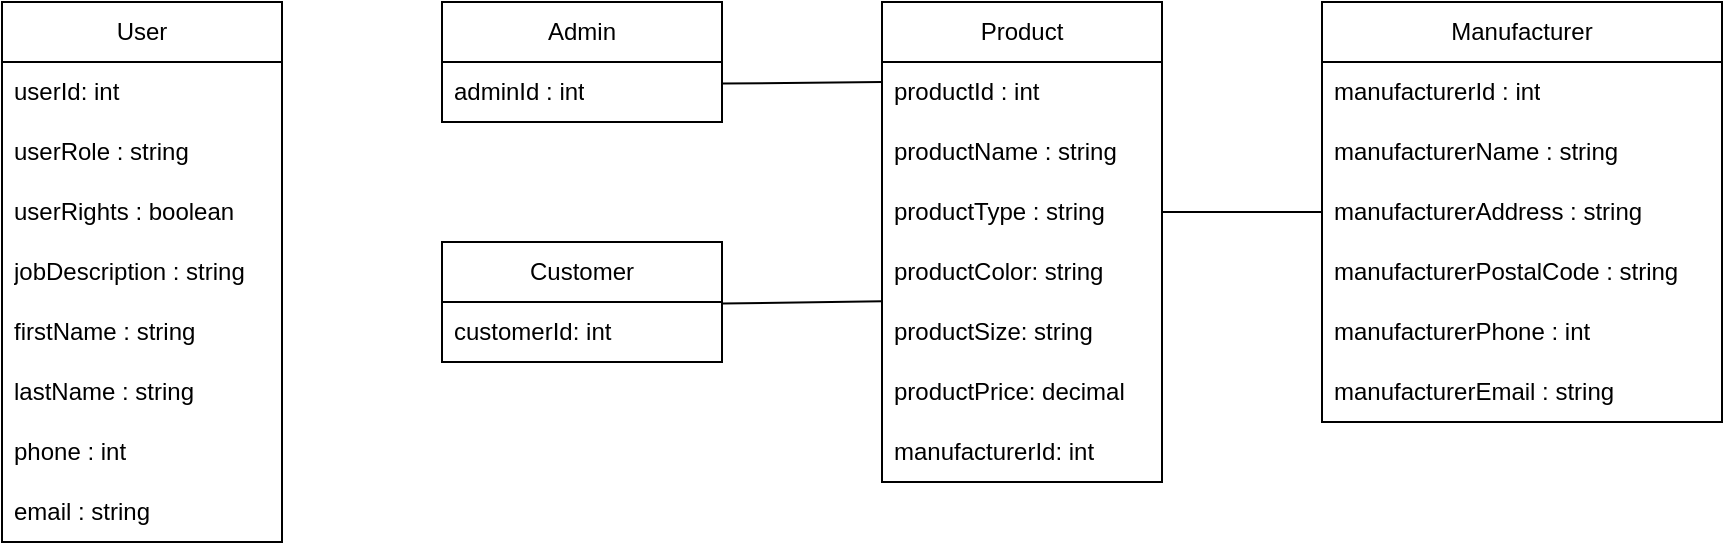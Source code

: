 <mxfile version="24.7.17">
  <diagram name="Sivu-1" id="-S-mADZjhjteVjpjzXOF">
    <mxGraphModel dx="2117" dy="621" grid="1" gridSize="10" guides="1" tooltips="1" connect="1" arrows="1" fold="1" page="1" pageScale="1" pageWidth="827" pageHeight="1169" math="0" shadow="0">
      <root>
        <mxCell id="0" />
        <mxCell id="1" parent="0" />
        <mxCell id="S8VI2dAviK8CxxRnbFVJ-2" value="Product" style="swimlane;fontStyle=0;childLayout=stackLayout;horizontal=1;startSize=30;horizontalStack=0;resizeParent=1;resizeParentMax=0;resizeLast=0;collapsible=1;marginBottom=0;whiteSpace=wrap;html=1;" vertex="1" parent="1">
          <mxGeometry x="340" y="200" width="140" height="240" as="geometry" />
        </mxCell>
        <mxCell id="S8VI2dAviK8CxxRnbFVJ-21" value="productId : int" style="text;strokeColor=none;fillColor=none;align=left;verticalAlign=middle;spacingLeft=4;spacingRight=4;overflow=hidden;points=[[0,0.5],[1,0.5]];portConstraint=eastwest;rotatable=0;whiteSpace=wrap;html=1;" vertex="1" parent="S8VI2dAviK8CxxRnbFVJ-2">
          <mxGeometry y="30" width="140" height="30" as="geometry" />
        </mxCell>
        <mxCell id="S8VI2dAviK8CxxRnbFVJ-4" value="productName : string" style="text;strokeColor=none;fillColor=none;align=left;verticalAlign=middle;spacingLeft=4;spacingRight=4;overflow=hidden;points=[[0,0.5],[1,0.5]];portConstraint=eastwest;rotatable=0;whiteSpace=wrap;html=1;" vertex="1" parent="S8VI2dAviK8CxxRnbFVJ-2">
          <mxGeometry y="60" width="140" height="30" as="geometry" />
        </mxCell>
        <mxCell id="S8VI2dAviK8CxxRnbFVJ-5" value="productType : string" style="text;strokeColor=none;fillColor=none;align=left;verticalAlign=middle;spacingLeft=4;spacingRight=4;overflow=hidden;points=[[0,0.5],[1,0.5]];portConstraint=eastwest;rotatable=0;whiteSpace=wrap;html=1;" vertex="1" parent="S8VI2dAviK8CxxRnbFVJ-2">
          <mxGeometry y="90" width="140" height="30" as="geometry" />
        </mxCell>
        <mxCell id="S8VI2dAviK8CxxRnbFVJ-7" value="productColor: string" style="text;strokeColor=none;fillColor=none;align=left;verticalAlign=middle;spacingLeft=4;spacingRight=4;overflow=hidden;points=[[0,0.5],[1,0.5]];portConstraint=eastwest;rotatable=0;whiteSpace=wrap;html=1;" vertex="1" parent="S8VI2dAviK8CxxRnbFVJ-2">
          <mxGeometry y="120" width="140" height="30" as="geometry" />
        </mxCell>
        <mxCell id="S8VI2dAviK8CxxRnbFVJ-10" value="productSize: string" style="text;strokeColor=none;fillColor=none;align=left;verticalAlign=middle;spacingLeft=4;spacingRight=4;overflow=hidden;points=[[0,0.5],[1,0.5]];portConstraint=eastwest;rotatable=0;whiteSpace=wrap;html=1;" vertex="1" parent="S8VI2dAviK8CxxRnbFVJ-2">
          <mxGeometry y="150" width="140" height="30" as="geometry" />
        </mxCell>
        <mxCell id="S8VI2dAviK8CxxRnbFVJ-11" value="productPrice: decimal" style="text;strokeColor=none;fillColor=none;align=left;verticalAlign=middle;spacingLeft=4;spacingRight=4;overflow=hidden;points=[[0,0.5],[1,0.5]];portConstraint=eastwest;rotatable=0;whiteSpace=wrap;html=1;" vertex="1" parent="S8VI2dAviK8CxxRnbFVJ-2">
          <mxGeometry y="180" width="140" height="30" as="geometry" />
        </mxCell>
        <mxCell id="S8VI2dAviK8CxxRnbFVJ-8" value="manufacturerId: int" style="text;strokeColor=none;fillColor=none;align=left;verticalAlign=middle;spacingLeft=4;spacingRight=4;overflow=hidden;points=[[0,0.5],[1,0.5]];portConstraint=eastwest;rotatable=0;whiteSpace=wrap;html=1;" vertex="1" parent="S8VI2dAviK8CxxRnbFVJ-2">
          <mxGeometry y="210" width="140" height="30" as="geometry" />
        </mxCell>
        <mxCell id="S8VI2dAviK8CxxRnbFVJ-12" value="Manufacturer" style="swimlane;fontStyle=0;childLayout=stackLayout;horizontal=1;startSize=30;horizontalStack=0;resizeParent=1;resizeParentMax=0;resizeLast=0;collapsible=1;marginBottom=0;whiteSpace=wrap;html=1;" vertex="1" parent="1">
          <mxGeometry x="560" y="200" width="200" height="210" as="geometry" />
        </mxCell>
        <mxCell id="S8VI2dAviK8CxxRnbFVJ-13" value="manufacturerId : int" style="text;strokeColor=none;fillColor=none;align=left;verticalAlign=middle;spacingLeft=4;spacingRight=4;overflow=hidden;points=[[0,0.5],[1,0.5]];portConstraint=eastwest;rotatable=0;whiteSpace=wrap;html=1;" vertex="1" parent="S8VI2dAviK8CxxRnbFVJ-12">
          <mxGeometry y="30" width="200" height="30" as="geometry" />
        </mxCell>
        <mxCell id="S8VI2dAviK8CxxRnbFVJ-15" value="manufacturerName : string" style="text;strokeColor=none;fillColor=none;align=left;verticalAlign=middle;spacingLeft=4;spacingRight=4;overflow=hidden;points=[[0,0.5],[1,0.5]];portConstraint=eastwest;rotatable=0;whiteSpace=wrap;html=1;" vertex="1" parent="S8VI2dAviK8CxxRnbFVJ-12">
          <mxGeometry y="60" width="200" height="30" as="geometry" />
        </mxCell>
        <mxCell id="S8VI2dAviK8CxxRnbFVJ-27" value="manufacturerAddress : string" style="text;strokeColor=none;fillColor=none;align=left;verticalAlign=middle;spacingLeft=4;spacingRight=4;overflow=hidden;points=[[0,0.5],[1,0.5]];portConstraint=eastwest;rotatable=0;whiteSpace=wrap;html=1;" vertex="1" parent="S8VI2dAviK8CxxRnbFVJ-12">
          <mxGeometry y="90" width="200" height="30" as="geometry" />
        </mxCell>
        <mxCell id="S8VI2dAviK8CxxRnbFVJ-32" value="manufacturerPostalCode : string" style="text;strokeColor=none;fillColor=none;align=left;verticalAlign=middle;spacingLeft=4;spacingRight=4;overflow=hidden;points=[[0,0.5],[1,0.5]];portConstraint=eastwest;rotatable=0;whiteSpace=wrap;html=1;" vertex="1" parent="S8VI2dAviK8CxxRnbFVJ-12">
          <mxGeometry y="120" width="200" height="30" as="geometry" />
        </mxCell>
        <mxCell id="S8VI2dAviK8CxxRnbFVJ-33" value="manufacturerPhone : int" style="text;strokeColor=none;fillColor=none;align=left;verticalAlign=middle;spacingLeft=4;spacingRight=4;overflow=hidden;points=[[0,0.5],[1,0.5]];portConstraint=eastwest;rotatable=0;whiteSpace=wrap;html=1;" vertex="1" parent="S8VI2dAviK8CxxRnbFVJ-12">
          <mxGeometry y="150" width="200" height="30" as="geometry" />
        </mxCell>
        <mxCell id="S8VI2dAviK8CxxRnbFVJ-34" value="manufacturerEmail : string" style="text;strokeColor=none;fillColor=none;align=left;verticalAlign=middle;spacingLeft=4;spacingRight=4;overflow=hidden;points=[[0,0.5],[1,0.5]];portConstraint=eastwest;rotatable=0;whiteSpace=wrap;html=1;" vertex="1" parent="S8VI2dAviK8CxxRnbFVJ-12">
          <mxGeometry y="180" width="200" height="30" as="geometry" />
        </mxCell>
        <mxCell id="S8VI2dAviK8CxxRnbFVJ-35" value="" style="endArrow=none;html=1;rounded=0;exitX=1;exitY=0.5;exitDx=0;exitDy=0;entryX=0;entryY=0.5;entryDx=0;entryDy=0;" edge="1" parent="1" source="S8VI2dAviK8CxxRnbFVJ-5" target="S8VI2dAviK8CxxRnbFVJ-27">
          <mxGeometry width="50" height="50" relative="1" as="geometry">
            <mxPoint x="480" y="310" as="sourcePoint" />
            <mxPoint x="530" y="260" as="targetPoint" />
          </mxGeometry>
        </mxCell>
        <mxCell id="S8VI2dAviK8CxxRnbFVJ-36" value="Admin" style="swimlane;fontStyle=0;childLayout=stackLayout;horizontal=1;startSize=30;horizontalStack=0;resizeParent=1;resizeParentMax=0;resizeLast=0;collapsible=1;marginBottom=0;whiteSpace=wrap;html=1;" vertex="1" parent="1">
          <mxGeometry x="120" y="200" width="140" height="60" as="geometry" />
        </mxCell>
        <mxCell id="S8VI2dAviK8CxxRnbFVJ-37" value="adminId : int" style="text;strokeColor=none;fillColor=none;align=left;verticalAlign=middle;spacingLeft=4;spacingRight=4;overflow=hidden;points=[[0,0.5],[1,0.5]];portConstraint=eastwest;rotatable=0;whiteSpace=wrap;html=1;" vertex="1" parent="S8VI2dAviK8CxxRnbFVJ-36">
          <mxGeometry y="30" width="140" height="30" as="geometry" />
        </mxCell>
        <mxCell id="S8VI2dAviK8CxxRnbFVJ-40" value="Customer" style="swimlane;fontStyle=0;childLayout=stackLayout;horizontal=1;startSize=30;horizontalStack=0;resizeParent=1;resizeParentMax=0;resizeLast=0;collapsible=1;marginBottom=0;whiteSpace=wrap;html=1;" vertex="1" parent="1">
          <mxGeometry x="120" y="320" width="140" height="60" as="geometry" />
        </mxCell>
        <mxCell id="S8VI2dAviK8CxxRnbFVJ-41" value="customerId: int" style="text;strokeColor=none;fillColor=none;align=left;verticalAlign=middle;spacingLeft=4;spacingRight=4;overflow=hidden;points=[[0,0.5],[1,0.5]];portConstraint=eastwest;rotatable=0;whiteSpace=wrap;html=1;" vertex="1" parent="S8VI2dAviK8CxxRnbFVJ-40">
          <mxGeometry y="30" width="140" height="30" as="geometry" />
        </mxCell>
        <mxCell id="S8VI2dAviK8CxxRnbFVJ-42" value="" style="endArrow=none;html=1;rounded=0;exitX=0.974;exitY=0.12;exitDx=0;exitDy=0;exitPerimeter=0;entryX=0.003;entryY=0.987;entryDx=0;entryDy=0;entryPerimeter=0;" edge="1" parent="1" target="S8VI2dAviK8CxxRnbFVJ-7">
          <mxGeometry width="50" height="50" relative="1" as="geometry">
            <mxPoint x="260.0" y="350.8" as="sourcePoint" />
            <mxPoint x="330" y="349" as="targetPoint" />
          </mxGeometry>
        </mxCell>
        <mxCell id="S8VI2dAviK8CxxRnbFVJ-43" value="" style="endArrow=none;html=1;rounded=0;exitX=0.974;exitY=0.12;exitDx=0;exitDy=0;exitPerimeter=0;entryX=0.003;entryY=0.987;entryDx=0;entryDy=0;entryPerimeter=0;" edge="1" parent="1">
          <mxGeometry width="50" height="50" relative="1" as="geometry">
            <mxPoint x="260.0" y="240.8" as="sourcePoint" />
            <mxPoint x="340" y="240" as="targetPoint" />
          </mxGeometry>
        </mxCell>
        <mxCell id="S8VI2dAviK8CxxRnbFVJ-44" value="User" style="swimlane;fontStyle=0;childLayout=stackLayout;horizontal=1;startSize=30;horizontalStack=0;resizeParent=1;resizeParentMax=0;resizeLast=0;collapsible=1;marginBottom=0;whiteSpace=wrap;html=1;" vertex="1" parent="1">
          <mxGeometry x="-100" y="200" width="140" height="270" as="geometry" />
        </mxCell>
        <mxCell id="S8VI2dAviK8CxxRnbFVJ-45" value="userId: int" style="text;strokeColor=none;fillColor=none;align=left;verticalAlign=middle;spacingLeft=4;spacingRight=4;overflow=hidden;points=[[0,0.5],[1,0.5]];portConstraint=eastwest;rotatable=0;whiteSpace=wrap;html=1;" vertex="1" parent="S8VI2dAviK8CxxRnbFVJ-44">
          <mxGeometry y="30" width="140" height="30" as="geometry" />
        </mxCell>
        <mxCell id="S8VI2dAviK8CxxRnbFVJ-46" value="userRole : string" style="text;strokeColor=none;fillColor=none;align=left;verticalAlign=middle;spacingLeft=4;spacingRight=4;overflow=hidden;points=[[0,0.5],[1,0.5]];portConstraint=eastwest;rotatable=0;whiteSpace=wrap;html=1;" vertex="1" parent="S8VI2dAviK8CxxRnbFVJ-44">
          <mxGeometry y="60" width="140" height="30" as="geometry" />
        </mxCell>
        <mxCell id="S8VI2dAviK8CxxRnbFVJ-47" value="userRights : boolean" style="text;strokeColor=none;fillColor=none;align=left;verticalAlign=middle;spacingLeft=4;spacingRight=4;overflow=hidden;points=[[0,0.5],[1,0.5]];portConstraint=eastwest;rotatable=0;whiteSpace=wrap;html=1;" vertex="1" parent="S8VI2dAviK8CxxRnbFVJ-44">
          <mxGeometry y="90" width="140" height="30" as="geometry" />
        </mxCell>
        <mxCell id="S8VI2dAviK8CxxRnbFVJ-49" value="jobDescription : string" style="text;strokeColor=none;fillColor=none;align=left;verticalAlign=middle;spacingLeft=4;spacingRight=4;overflow=hidden;points=[[0,0.5],[1,0.5]];portConstraint=eastwest;rotatable=0;whiteSpace=wrap;html=1;" vertex="1" parent="S8VI2dAviK8CxxRnbFVJ-44">
          <mxGeometry y="120" width="140" height="30" as="geometry" />
        </mxCell>
        <mxCell id="S8VI2dAviK8CxxRnbFVJ-50" value="firstName : string" style="text;strokeColor=none;fillColor=none;align=left;verticalAlign=middle;spacingLeft=4;spacingRight=4;overflow=hidden;points=[[0,0.5],[1,0.5]];portConstraint=eastwest;rotatable=0;whiteSpace=wrap;html=1;" vertex="1" parent="S8VI2dAviK8CxxRnbFVJ-44">
          <mxGeometry y="150" width="140" height="30" as="geometry" />
        </mxCell>
        <mxCell id="S8VI2dAviK8CxxRnbFVJ-51" value="lastName : string" style="text;strokeColor=none;fillColor=none;align=left;verticalAlign=middle;spacingLeft=4;spacingRight=4;overflow=hidden;points=[[0,0.5],[1,0.5]];portConstraint=eastwest;rotatable=0;whiteSpace=wrap;html=1;" vertex="1" parent="S8VI2dAviK8CxxRnbFVJ-44">
          <mxGeometry y="180" width="140" height="30" as="geometry" />
        </mxCell>
        <mxCell id="S8VI2dAviK8CxxRnbFVJ-52" value="phone : int" style="text;strokeColor=none;fillColor=none;align=left;verticalAlign=middle;spacingLeft=4;spacingRight=4;overflow=hidden;points=[[0,0.5],[1,0.5]];portConstraint=eastwest;rotatable=0;whiteSpace=wrap;html=1;" vertex="1" parent="S8VI2dAviK8CxxRnbFVJ-44">
          <mxGeometry y="210" width="140" height="30" as="geometry" />
        </mxCell>
        <mxCell id="S8VI2dAviK8CxxRnbFVJ-53" value="email : string" style="text;strokeColor=none;fillColor=none;align=left;verticalAlign=middle;spacingLeft=4;spacingRight=4;overflow=hidden;points=[[0,0.5],[1,0.5]];portConstraint=eastwest;rotatable=0;whiteSpace=wrap;html=1;" vertex="1" parent="S8VI2dAviK8CxxRnbFVJ-44">
          <mxGeometry y="240" width="140" height="30" as="geometry" />
        </mxCell>
      </root>
    </mxGraphModel>
  </diagram>
</mxfile>
